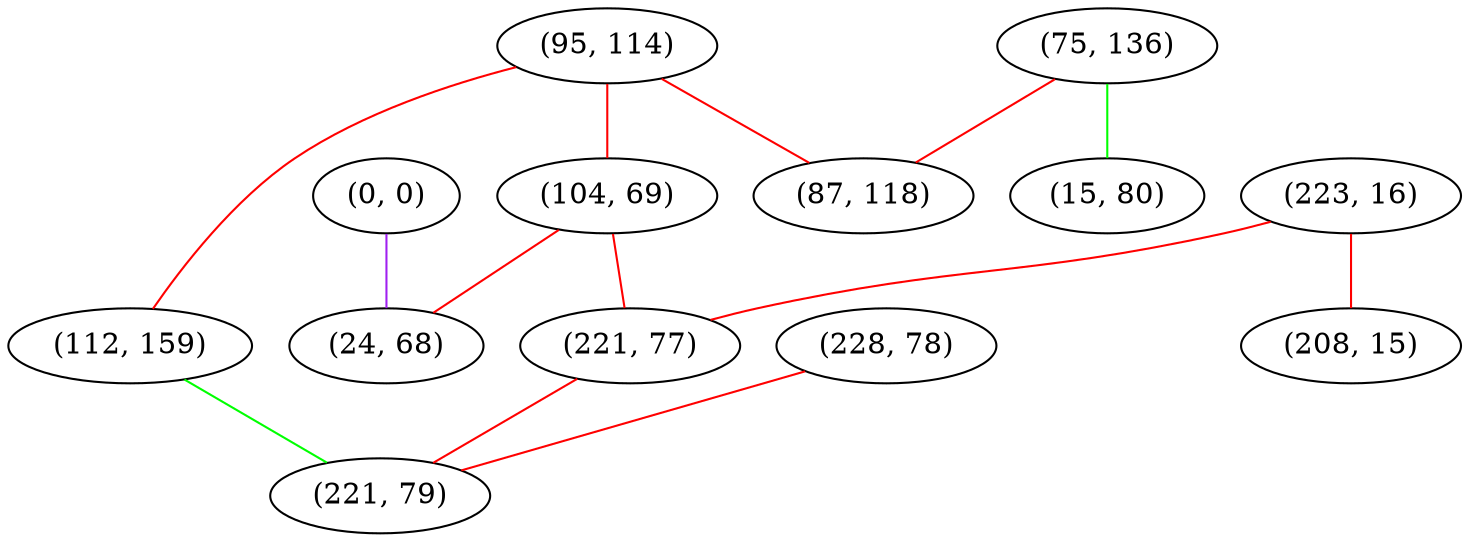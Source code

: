 graph "" {
"(0, 0)";
"(95, 114)";
"(112, 159)";
"(75, 136)";
"(104, 69)";
"(87, 118)";
"(223, 16)";
"(228, 78)";
"(24, 68)";
"(221, 77)";
"(208, 15)";
"(221, 79)";
"(15, 80)";
"(0, 0)" -- "(24, 68)"  [color=purple, key=0, weight=4];
"(95, 114)" -- "(87, 118)"  [color=red, key=0, weight=1];
"(95, 114)" -- "(104, 69)"  [color=red, key=0, weight=1];
"(95, 114)" -- "(112, 159)"  [color=red, key=0, weight=1];
"(112, 159)" -- "(221, 79)"  [color=green, key=0, weight=2];
"(75, 136)" -- "(87, 118)"  [color=red, key=0, weight=1];
"(75, 136)" -- "(15, 80)"  [color=green, key=0, weight=2];
"(104, 69)" -- "(221, 77)"  [color=red, key=0, weight=1];
"(104, 69)" -- "(24, 68)"  [color=red, key=0, weight=1];
"(223, 16)" -- "(221, 77)"  [color=red, key=0, weight=1];
"(223, 16)" -- "(208, 15)"  [color=red, key=0, weight=1];
"(228, 78)" -- "(221, 79)"  [color=red, key=0, weight=1];
"(221, 77)" -- "(221, 79)"  [color=red, key=0, weight=1];
}
